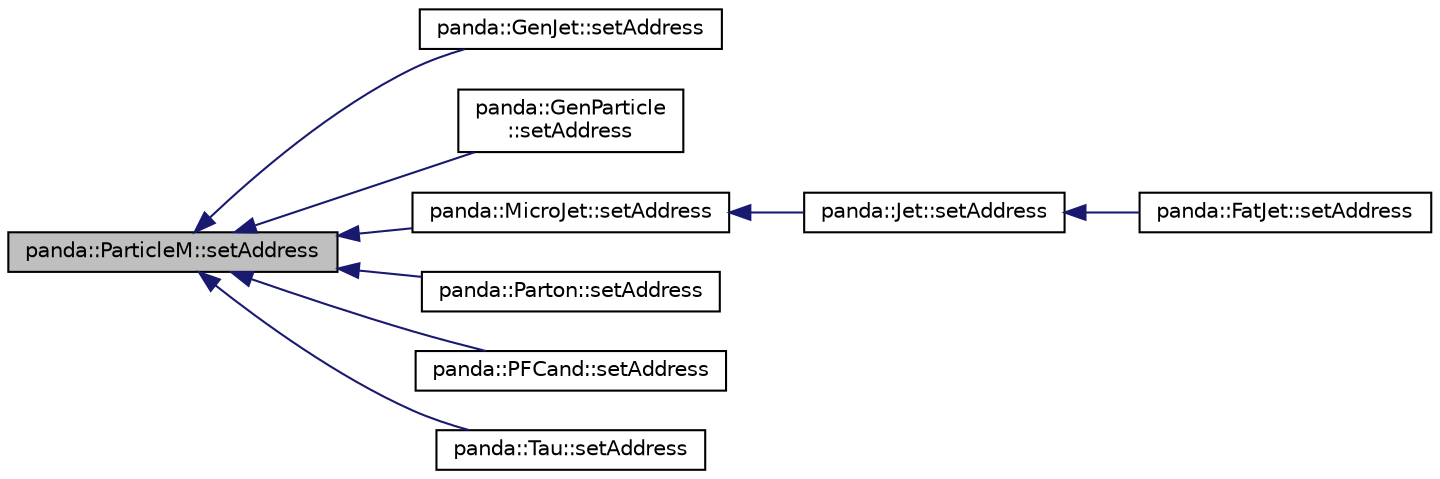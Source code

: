 digraph "panda::ParticleM::setAddress"
{
 // INTERACTIVE_SVG=YES
  edge [fontname="Helvetica",fontsize="10",labelfontname="Helvetica",labelfontsize="10"];
  node [fontname="Helvetica",fontsize="10",shape=record];
  rankdir="LR";
  Node1 [label="panda::ParticleM::setAddress",height=0.2,width=0.4,color="black", fillcolor="grey75", style="filled" fontcolor="black"];
  Node1 -> Node2 [dir="back",color="midnightblue",fontsize="10",style="solid"];
  Node2 [label="panda::GenJet::setAddress",height=0.2,width=0.4,color="black", fillcolor="white", style="filled",URL="$classpanda_1_1GenJet.html#a509b0782225dddb65a02d2469e031146",tooltip="Set address for the branches to the variables of this object. "];
  Node1 -> Node3 [dir="back",color="midnightblue",fontsize="10",style="solid"];
  Node3 [label="panda::GenParticle\l::setAddress",height=0.2,width=0.4,color="black", fillcolor="white", style="filled",URL="$classpanda_1_1GenParticle.html#a049670d248a94df47fb4de6e73956b4f",tooltip="Set address for the branches to the variables of this object. "];
  Node1 -> Node4 [dir="back",color="midnightblue",fontsize="10",style="solid"];
  Node4 [label="panda::MicroJet::setAddress",height=0.2,width=0.4,color="black", fillcolor="white", style="filled",URL="$classpanda_1_1MicroJet.html#ace34e537033194800fb766bd9cb18025",tooltip="Set address for the branches to the variables of this object. "];
  Node4 -> Node5 [dir="back",color="midnightblue",fontsize="10",style="solid"];
  Node5 [label="panda::Jet::setAddress",height=0.2,width=0.4,color="black", fillcolor="white", style="filled",URL="$classpanda_1_1Jet.html#a96b6f57c39cf4e35af339a58f828a78e",tooltip="Set address for the branches to the variables of this object. "];
  Node5 -> Node6 [dir="back",color="midnightblue",fontsize="10",style="solid"];
  Node6 [label="panda::FatJet::setAddress",height=0.2,width=0.4,color="black", fillcolor="white", style="filled",URL="$classpanda_1_1FatJet.html#a63392b9abcf86c432b0d7b34c7887cbf",tooltip="Set address for the branches to the variables of this object. "];
  Node1 -> Node7 [dir="back",color="midnightblue",fontsize="10",style="solid"];
  Node7 [label="panda::Parton::setAddress",height=0.2,width=0.4,color="black", fillcolor="white", style="filled",URL="$classpanda_1_1Parton.html#a94d47d8282b93fe05c2c339f5b2052f7",tooltip="Set address for the branches to the variables of this object. "];
  Node1 -> Node8 [dir="back",color="midnightblue",fontsize="10",style="solid"];
  Node8 [label="panda::PFCand::setAddress",height=0.2,width=0.4,color="black", fillcolor="white", style="filled",URL="$classpanda_1_1PFCand.html#a4646580d00cd946b4f077afd3ee8b3b5",tooltip="Set address for the branches to the variables of this object. "];
  Node1 -> Node9 [dir="back",color="midnightblue",fontsize="10",style="solid"];
  Node9 [label="panda::Tau::setAddress",height=0.2,width=0.4,color="black", fillcolor="white", style="filled",URL="$classpanda_1_1Tau.html#a67c457d171771dadcc84c33cfbda7e2c",tooltip="Set address for the branches to the variables of this object. "];
}
